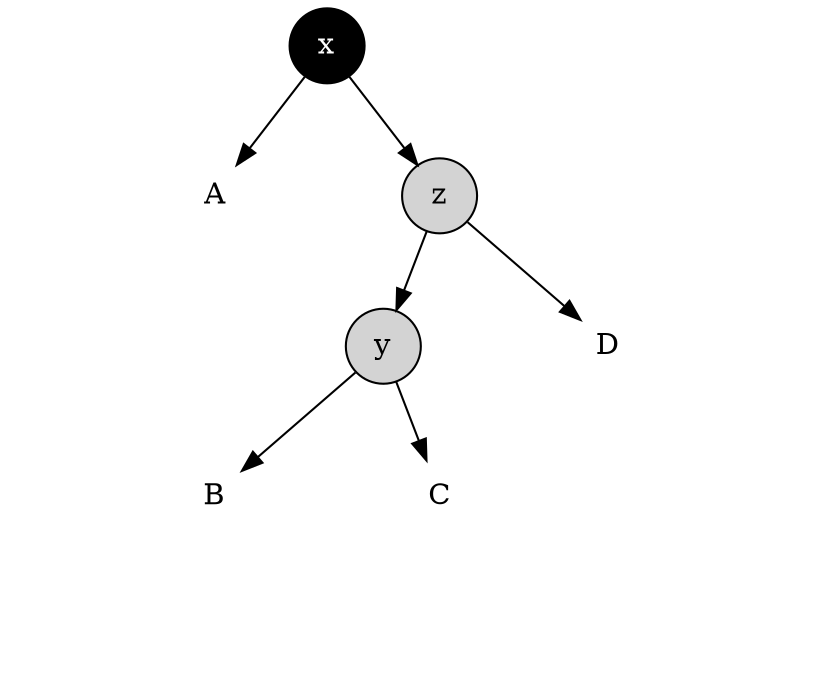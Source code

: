 digraph G{
	node[shape=circle]
	ax[label="x", style=filled, fillcolor=black, fontcolor=white];
	aA[label="A", style=filled, color=white];
	nilaAl[label="", style=invis];
	nilaAr[label="", style=invis];
	nilaAm[label="", style=invis];
	aA->nilaAl[style=invis];
	aA->nilaAm[style=invis];
	aA->nilaAr[style=invis];
	{rank=same nilaAl->nilaAm->nilaAr[style=invis]}
	az[label="z", style=filled, fillcolor=lightgray, fontcolor=black];
	ay[label="y", style=filled, fillcolor=lightgray, fontcolor=black];
	aB[label="B", style=filled, color=white];
	nilaBl[label="", style=invis];
	nilaBr[label="", style=invis];
	nilaBm[label="", style=invis];
	aB->nilaBl[style=invis];
	aB->nilaBm[style=invis];
	aB->nilaBr[style=invis];
	{rank=same nilaBl->nilaBm->nilaBr[style=invis]}
	aC[label="C", style=filled, color=white];
	nilaCl[label="", style=invis];
	nilaCr[label="", style=invis];
	nilaCm[label="", style=invis];
	aC->nilaCl[style=invis];
	aC->nilaCm[style=invis];
	aC->nilaCr[style=invis];
	{rank=same nilaCl->nilaCm->nilaCr[style=invis]}
	nilaym[label="", style=invis];
	ay->aB
	ay->nilaym[style=invis];
	ay->aC
	{rank=same aB->nilaym->aC[style=invis]}
	aD[label="D", style=filled, color=white];
	nilaDl[label="", style=invis];
	nilaDr[label="", style=invis];
	nilaDm[label="", style=invis];
	aD->nilaDl[style=invis];
	aD->nilaDm[style=invis];
	aD->nilaDr[style=invis];
	{rank=same nilaDl->nilaDm->nilaDr[style=invis]}
	nilazm[label="", style=invis];
	az->ay
	az->nilazm[style=invis];
	az->aD
	{rank=same ay->nilazm->aD[style=invis]}
	nilaxm[label="", style=invis];
	ax->aA
	ax->nilaxm[style=invis];
	ax->az
	{rank=same aA->nilaxm->az[style=invis]}
}